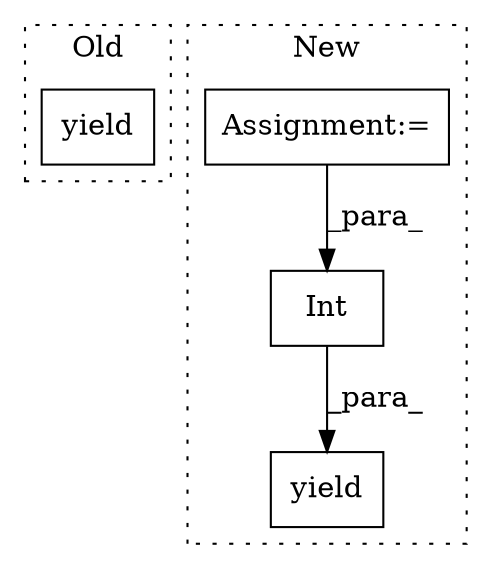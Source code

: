 digraph G {
subgraph cluster0 {
1 [label="yield" a="112" s="1103" l="7" shape="box"];
label = "Old";
style="dotted";
}
subgraph cluster1 {
2 [label="Int" a="32" s="1353,1377" l="4,1" shape="box"];
3 [label="yield" a="112" s="1237" l="7" shape="box"];
4 [label="Assignment:=" a="7" s="1176" l="1" shape="box"];
label = "New";
style="dotted";
}
2 -> 3 [label="_para_"];
4 -> 2 [label="_para_"];
}